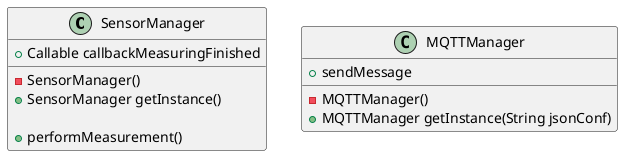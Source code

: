 @startuml

hide empty methods
hide empty fields

class SensorManager {
    + Callable callbackMeasuringFinished

    - SensorManager()
    + SensorManager getInstance()

    + performMeasurement()
}

class MQTTManager {

    - MQTTManager()
    + MQTTManager getInstance(String jsonConf)

    + sendMessage
}

@enduml